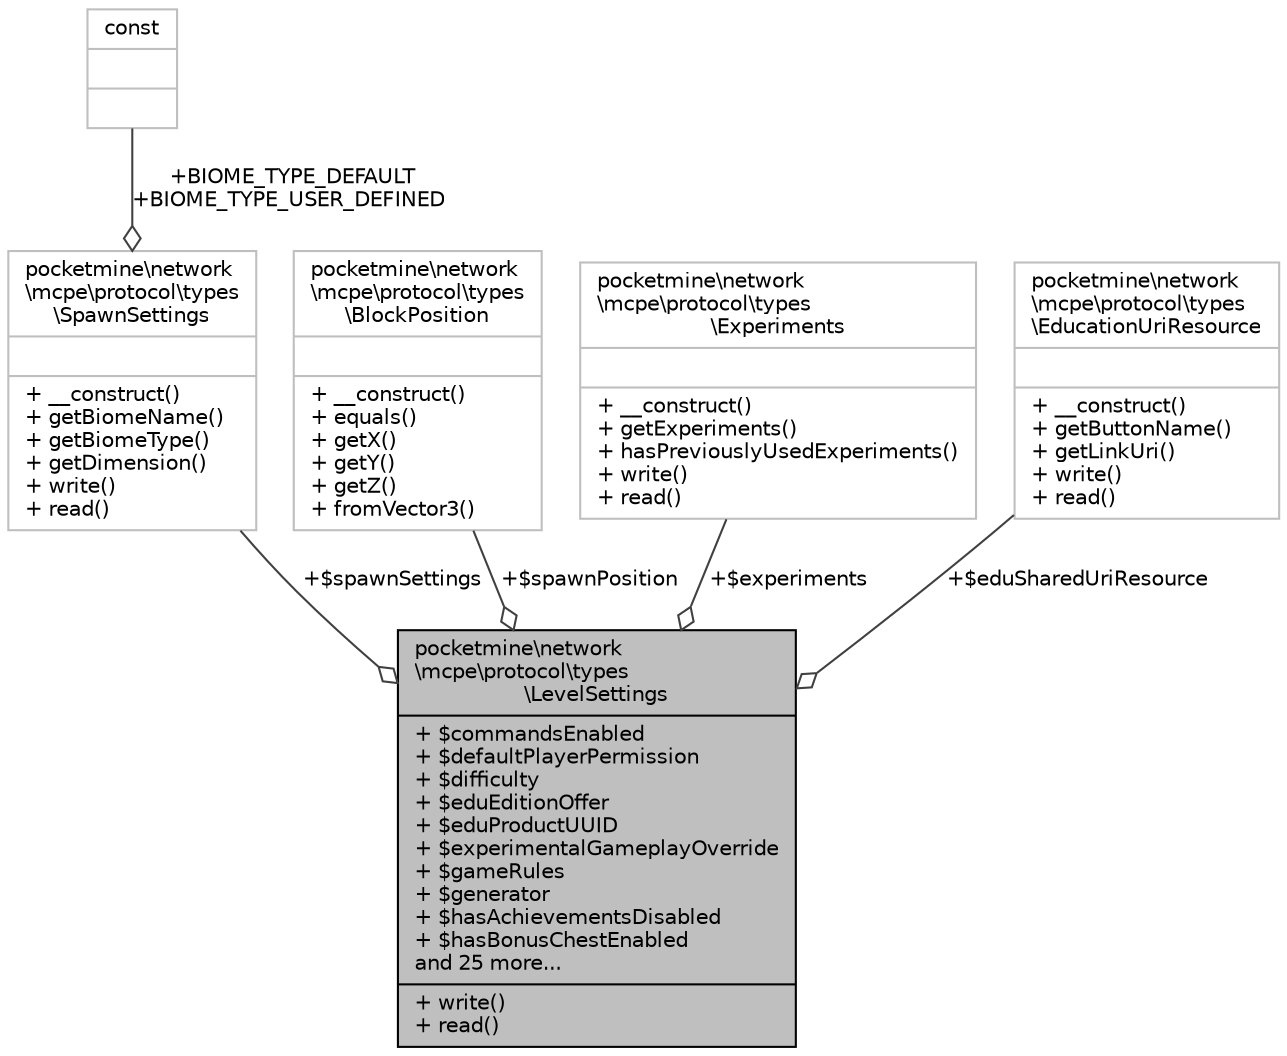 digraph "pocketmine\network\mcpe\protocol\types\LevelSettings"
{
 // INTERACTIVE_SVG=YES
 // LATEX_PDF_SIZE
  edge [fontname="Helvetica",fontsize="10",labelfontname="Helvetica",labelfontsize="10"];
  node [fontname="Helvetica",fontsize="10",shape=record];
  Node1 [label="{pocketmine\\network\l\\mcpe\\protocol\\types\l\\LevelSettings\n|+ $commandsEnabled\l+ $defaultPlayerPermission\l+ $difficulty\l+ $eduEditionOffer\l+ $eduProductUUID\l+ $experimentalGameplayOverride\l+ $gameRules\l+ $generator\l+ $hasAchievementsDisabled\l+ $hasBonusChestEnabled\land 25 more...\l|+ write()\l+ read()\l}",height=0.2,width=0.4,color="black", fillcolor="grey75", style="filled", fontcolor="black",tooltip=" "];
  Node2 -> Node1 [color="grey25",fontsize="10",style="solid",label=" +$spawnSettings" ,arrowhead="odiamond",fontname="Helvetica"];
  Node2 [label="{pocketmine\\network\l\\mcpe\\protocol\\types\l\\SpawnSettings\n||+ __construct()\l+ getBiomeName()\l+ getBiomeType()\l+ getDimension()\l+ write()\l+ read()\l}",height=0.2,width=0.4,color="grey75", fillcolor="white", style="filled",URL="$d9/d71/classpocketmine_1_1network_1_1mcpe_1_1protocol_1_1types_1_1_spawn_settings.html",tooltip=" "];
  Node3 -> Node2 [color="grey25",fontsize="10",style="solid",label=" +BIOME_TYPE_DEFAULT\n+BIOME_TYPE_USER_DEFINED" ,arrowhead="odiamond",fontname="Helvetica"];
  Node3 [label="{const\n||}",height=0.2,width=0.4,color="grey75", fillcolor="white", style="filled",tooltip=" "];
  Node4 -> Node1 [color="grey25",fontsize="10",style="solid",label=" +$spawnPosition" ,arrowhead="odiamond",fontname="Helvetica"];
  Node4 [label="{pocketmine\\network\l\\mcpe\\protocol\\types\l\\BlockPosition\n||+ __construct()\l+ equals()\l+ getX()\l+ getY()\l+ getZ()\l+ fromVector3()\l}",height=0.2,width=0.4,color="grey75", fillcolor="white", style="filled",URL="$d1/d5f/classpocketmine_1_1network_1_1mcpe_1_1protocol_1_1types_1_1_block_position.html",tooltip=" "];
  Node5 -> Node1 [color="grey25",fontsize="10",style="solid",label=" +$experiments" ,arrowhead="odiamond",fontname="Helvetica"];
  Node5 [label="{pocketmine\\network\l\\mcpe\\protocol\\types\l\\Experiments\n||+ __construct()\l+ getExperiments()\l+ hasPreviouslyUsedExperiments()\l+ write()\l+ read()\l}",height=0.2,width=0.4,color="grey75", fillcolor="white", style="filled",URL="$db/d33/classpocketmine_1_1network_1_1mcpe_1_1protocol_1_1types_1_1_experiments.html",tooltip=" "];
  Node6 -> Node1 [color="grey25",fontsize="10",style="solid",label=" +$eduSharedUriResource" ,arrowhead="odiamond",fontname="Helvetica"];
  Node6 [label="{pocketmine\\network\l\\mcpe\\protocol\\types\l\\EducationUriResource\n||+ __construct()\l+ getButtonName()\l+ getLinkUri()\l+ write()\l+ read()\l}",height=0.2,width=0.4,color="grey75", fillcolor="white", style="filled",URL="$d4/d9b/classpocketmine_1_1network_1_1mcpe_1_1protocol_1_1types_1_1_education_uri_resource.html",tooltip=" "];
}
